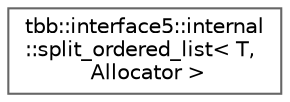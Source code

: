 digraph "类继承关系图"
{
 // LATEX_PDF_SIZE
  bgcolor="transparent";
  edge [fontname=Helvetica,fontsize=10,labelfontname=Helvetica,labelfontsize=10];
  node [fontname=Helvetica,fontsize=10,shape=box,height=0.2,width=0.4];
  rankdir="LR";
  Node0 [id="Node000000",label="tbb::interface5::internal\l::split_ordered_list\< T,\l Allocator \>",height=0.2,width=0.4,color="grey40", fillcolor="white", style="filled",URL="$classtbb_1_1interface5_1_1internal_1_1split__ordered__list.html",tooltip=" "];
}
